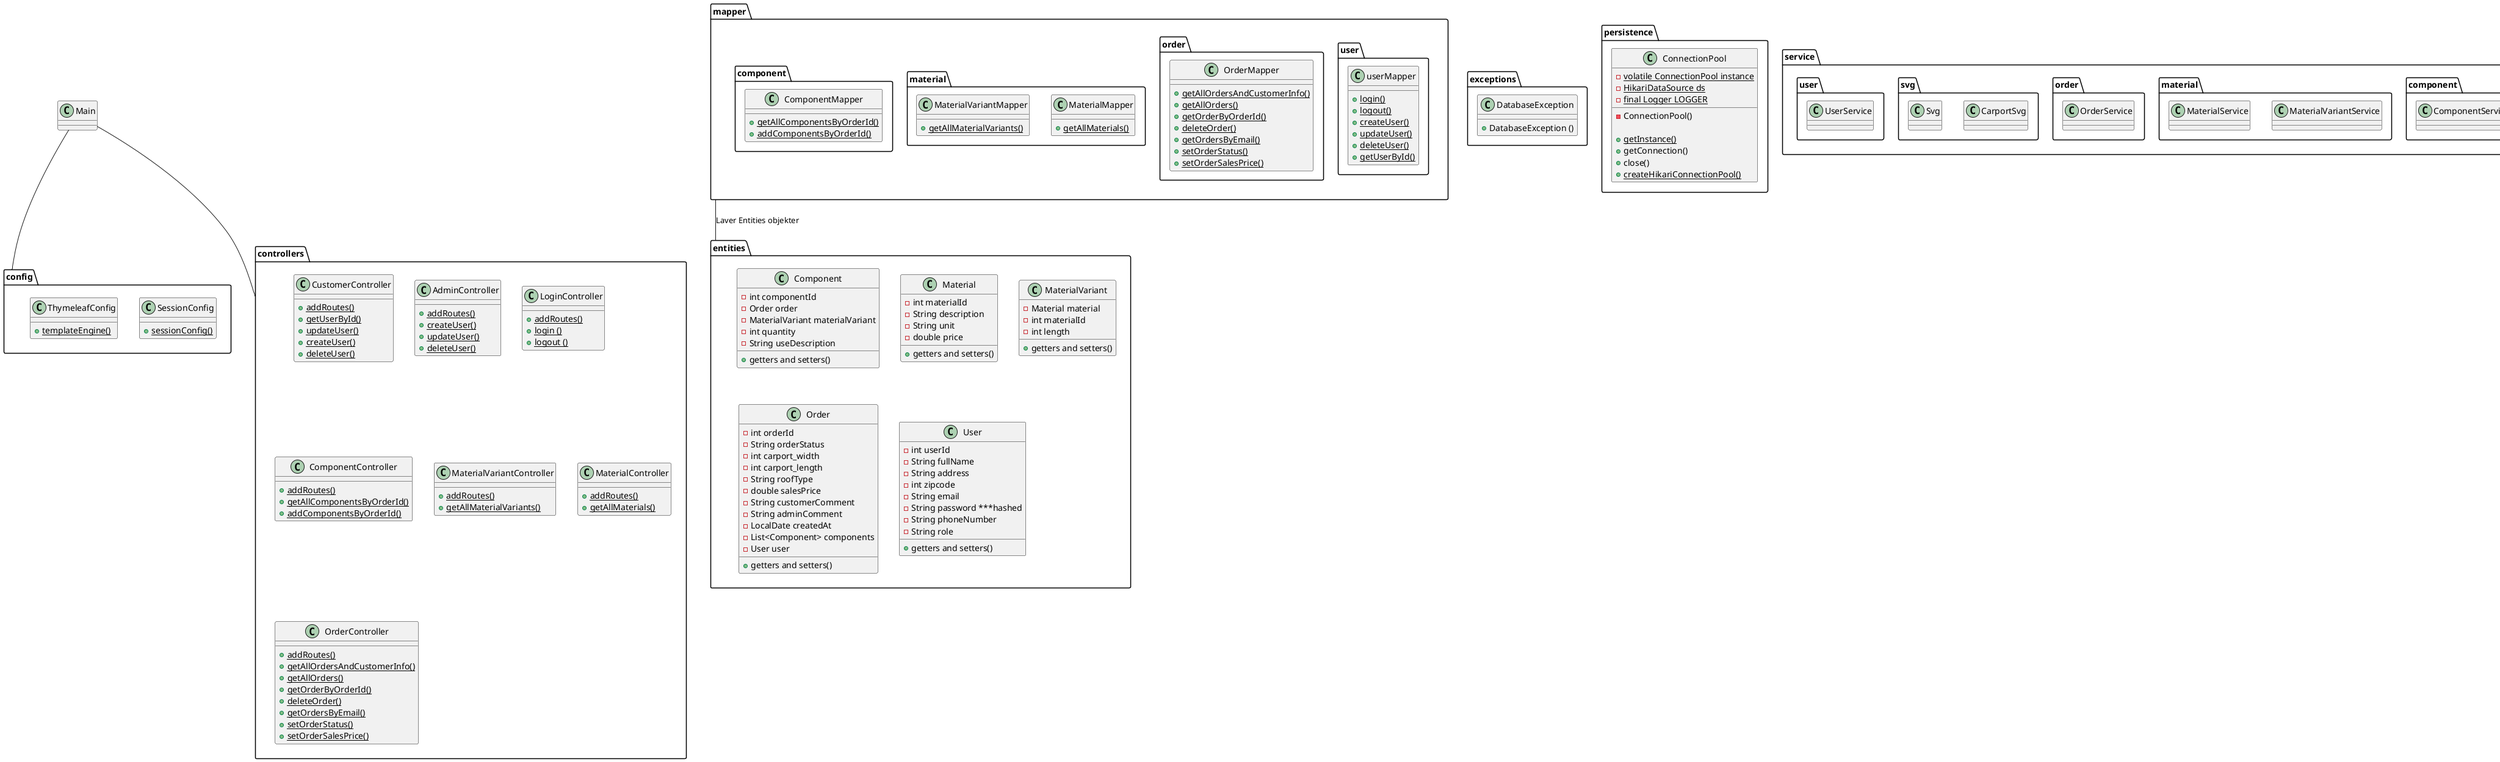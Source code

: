 @startuml
'https://plantuml.com/sequence-diagram

class Main {
}


package "config"{

 class SessionConfig {
     + {static} sessionConfig()
     }
 class ThymeleafConfig{
    + {static} templateEngine()
    }
}

package "controllers"{

class CustomerController {
+ {static} addRoutes()
+ {static} getUserById()
+ {static} updateUser()
+ {static} createUser()
+ {static} deleteUser()
}

class AdminController {
+ {static} addRoutes()
+ {static} createUser()
+ {static} updateUser()
+ {static} deleteUser()
}

class LoginController {
+ {static} addRoutes()
+ {static} login ()
+ {static} logout ()
}

class ComponentController {
+ {static} addRoutes()
+ {static} getAllComponentsByOrderId()
+ {static} addComponentsByOrderId()
}

class MaterialVariantController {
+ {static} addRoutes()
+ {static} getAllMaterialVariants()
}

class MaterialController {
+ {static} addRoutes()
+ {static} getAllMaterials()
}

class OrderController {
+ {static} addRoutes()
+ {static} getAllOrdersAndCustomerInfo()
+ {static} getAllOrders()
+ {static} getOrderByOrderId()
+ {static} deleteOrder()
+ {static} getOrdersByEmail()
+ {static} setOrderStatus()
+ {static} setOrderSalesPrice()
}
}

package "entities"{
class Component {
- int componentId
- Order order
- MaterialVariant materialVariant
- int quantity
- String useDescription

+ getters and setters()
}

class Material {
- int materialId
- String description
- String unit
- double price

+ getters and setters()
}

class MaterialVariant {
- Material material
- int materialId
- int length

+ getters and setters()
}

class Order {
- int orderId
- String orderStatus
- int carport_width
- int carport_length
- String roofType
- double salesPrice
- String customerComment
- String adminComment
- LocalDate createdAt
- List<Component> components
- User user

+ getters and setters()
}

class User {
- int userId
- String fullName
- String address
- int zipcode
- String email
- String password ***hashed
- String phoneNumber
- String role

+ getters and setters()
}


}

package "exceptions"{
     class DatabaseException {
     + DatabaseException ()
      }
}


package "mapper"{

package "user" {
class userMapper {
+ {static} login()
+ {static} logout()
+ {static} createUser()
+ {static} updateUser()
+ {static} deleteUser()
+ {static} getUserById()
}
}

package "order" {
class OrderMapper {
 + {static} getAllOrdersAndCustomerInfo()
 + {static} getAllOrders()
 + {static} getOrderByOrderId()
 + {static} deleteOrder()
 + {static} getOrdersByEmail()
 + {static} setOrderStatus()
 + {static} setOrderSalesPrice()
}
}

package "material" {
class MaterialMapper {
+ {static} getAllMaterials()
}

class MaterialVariantMapper {
+ {static} getAllMaterialVariants()
}
}

package "component" {
class ComponentMapper {
+ {static} getAllComponentsByOrderId()
+ {static} addComponentsByOrderId()
}
}
}




package "persistence"{
 class ConnectionPool {
- {static} volatile ConnectionPool instance
- {static} HikariDataSource ds
- {static} final Logger LOGGER

- ConnectionPool()

+ {static} getInstance()
+ getConnection()
+ close()
+ {static} createHikariConnectionPool()
}
}





package "service"{

package "component" {
class ComponentService {
}

}

package "material" {
class MaterialVariantService {
}

class MaterialService {
}

}

package "order" {
class OrderService {

}
}

package "svg" {
class CarportSvg {
}

class Svg {
}
}

package "user" {
class UserService {
}
}

}

Main -- "controllers"
Main -- "config"

"mapper" -- "entities": Laver Entities objekter


'Entitet relationer




@enduml

implements ..|>
extends <|-- (is-a)
composition *-- (must-have)
Aggregation o-- (can-have)
Associering <--
